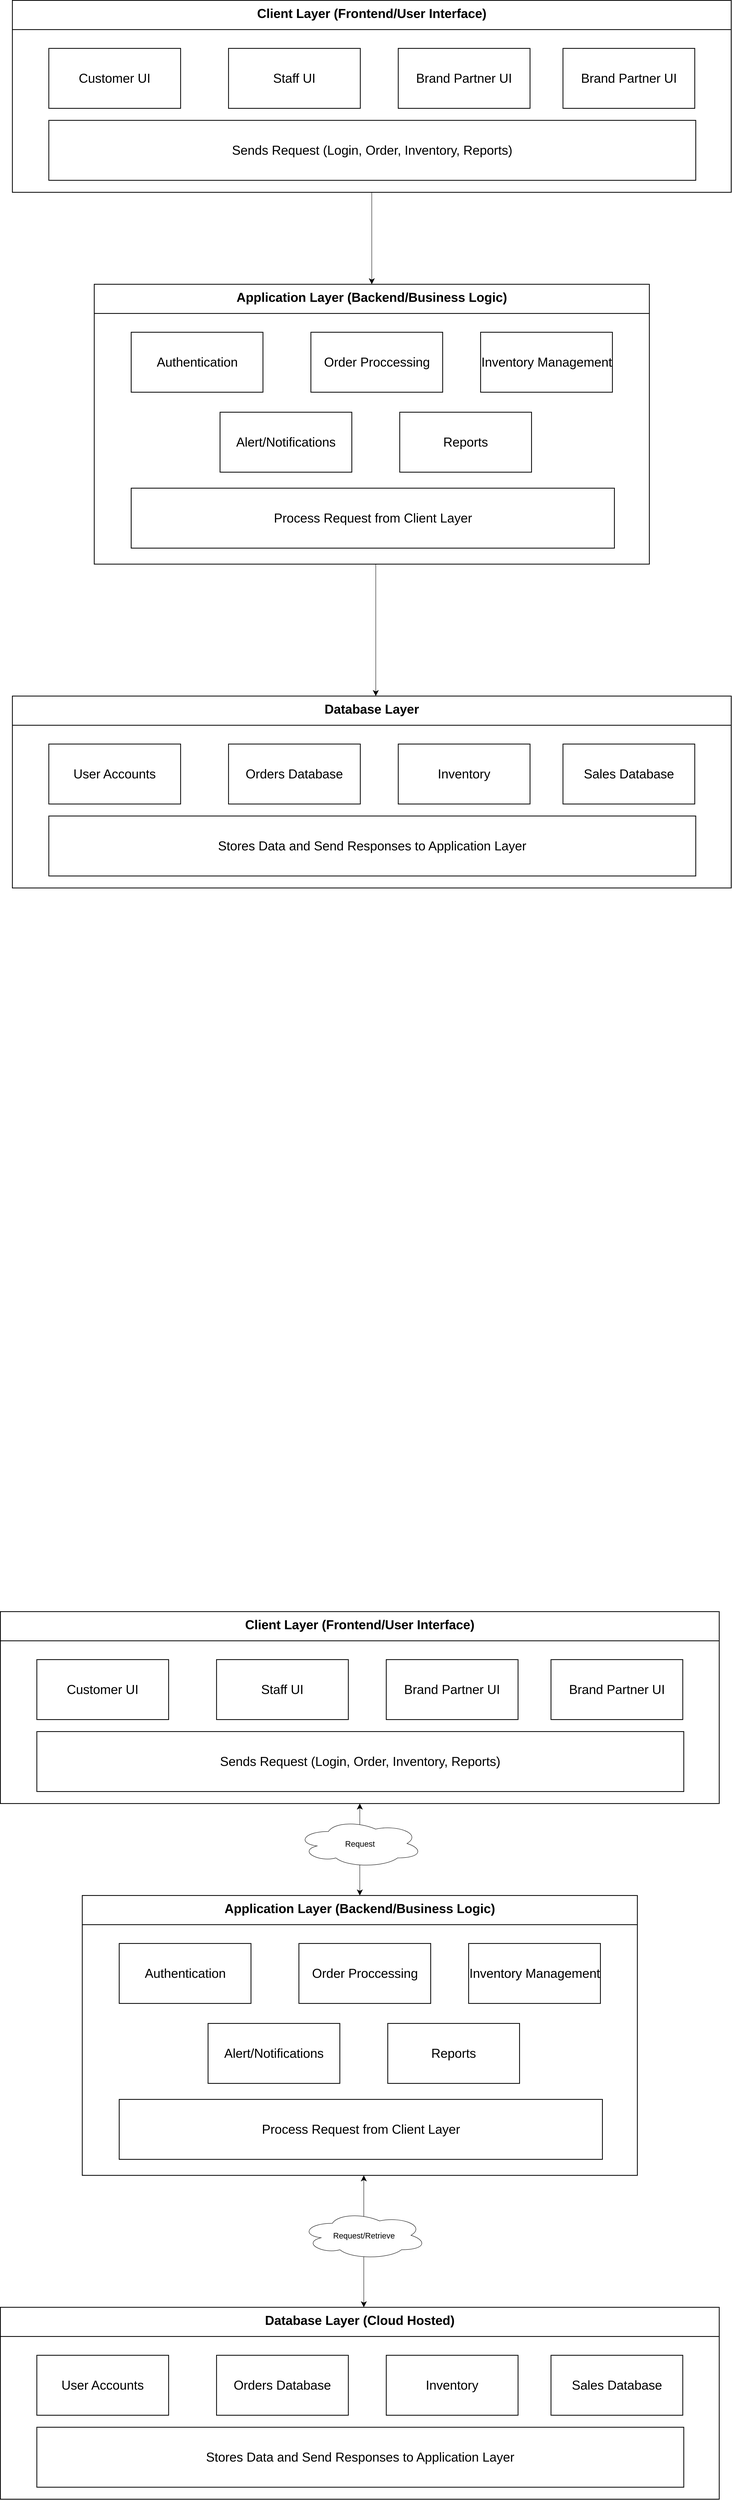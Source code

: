 <mxfile>
    <diagram id="8ObFd_kkKfOo9K47Kka7" name="Page-1">
        <mxGraphModel dx="11800" dy="4647" grid="1" gridSize="10" guides="1" tooltips="1" connect="1" arrows="1" fold="1" page="1" pageScale="1" pageWidth="3300" pageHeight="4681" background="none" math="0" shadow="0">
            <root>
                <mxCell id="0"/>
                <mxCell id="1" parent="0"/>
                <mxCell id="3" value="&lt;p style=&quot;line-height: 130%;&quot;&gt;&lt;font style=&quot;font-size: 32px;&quot;&gt;Client Layer (Frontend/User Interface)&lt;/font&gt;&lt;/p&gt;" style="swimlane;whiteSpace=wrap;html=1;strokeWidth=2;glass=0;rounded=0;resizeWidth=1;resizeHeight=1;shadow=0;startSize=73;" parent="1" vertex="1">
                    <mxGeometry x="530" y="660" width="1800" height="480" as="geometry"/>
                </mxCell>
                <mxCell id="5" value="Customer UI" style="rounded=0;whiteSpace=wrap;html=1;shadow=0;glass=0;sketch=0;strokeWidth=2;fontSize=32;startSize=73;" parent="3" vertex="1">
                    <mxGeometry x="91.25" y="120" width="330" height="150" as="geometry"/>
                </mxCell>
                <mxCell id="6" value="Staff UI" style="rounded=0;whiteSpace=wrap;html=1;shadow=0;glass=0;sketch=0;strokeWidth=2;fontSize=32;startSize=73;" parent="3" vertex="1">
                    <mxGeometry x="541.25" y="120" width="330" height="150" as="geometry"/>
                </mxCell>
                <mxCell id="7" value="Brand Partner UI" style="rounded=0;whiteSpace=wrap;html=1;shadow=0;glass=0;sketch=0;strokeWidth=2;fontSize=32;startSize=73;" parent="3" vertex="1">
                    <mxGeometry x="966.25" y="120" width="330" height="150" as="geometry"/>
                </mxCell>
                <mxCell id="8" value="Brand Partner UI" style="rounded=0;whiteSpace=wrap;html=1;shadow=0;glass=0;sketch=0;strokeWidth=2;fontSize=32;startSize=73;" parent="3" vertex="1">
                    <mxGeometry x="1378.75" y="120" width="330" height="150" as="geometry"/>
                </mxCell>
                <mxCell id="9" value="Sends Request (Login, Order, Inventory, Reports)" style="rounded=0;whiteSpace=wrap;html=1;shadow=0;glass=0;sketch=0;strokeWidth=2;fontSize=32;startSize=73;" parent="3" vertex="1">
                    <mxGeometry x="91.25" y="300" width="1620" height="150" as="geometry"/>
                </mxCell>
                <mxCell id="10" value="&lt;p style=&quot;line-height: 130%;&quot;&gt;&lt;span style=&quot;font-size: 32px;&quot;&gt;Application Layer (Backend/Business Logic)&lt;/span&gt;&lt;/p&gt;" style="swimlane;whiteSpace=wrap;html=1;strokeWidth=2;glass=0;rounded=0;resizeWidth=1;resizeHeight=1;shadow=0;startSize=73;" parent="1" vertex="1">
                    <mxGeometry x="735" y="1370" width="1390" height="700" as="geometry"/>
                </mxCell>
                <mxCell id="11" value="Authentication" style="rounded=0;whiteSpace=wrap;html=1;shadow=0;glass=0;sketch=0;strokeWidth=2;fontSize=32;startSize=73;" parent="10" vertex="1">
                    <mxGeometry x="92.5" y="120" width="330" height="150" as="geometry"/>
                </mxCell>
                <mxCell id="12" value="Order Proccessing" style="rounded=0;whiteSpace=wrap;html=1;shadow=0;glass=0;sketch=0;strokeWidth=2;fontSize=32;startSize=73;" parent="10" vertex="1">
                    <mxGeometry x="542.5" y="120" width="330" height="150" as="geometry"/>
                </mxCell>
                <mxCell id="13" value="Inventory Management" style="rounded=0;whiteSpace=wrap;html=1;shadow=0;glass=0;sketch=0;strokeWidth=2;fontSize=32;startSize=73;" parent="10" vertex="1">
                    <mxGeometry x="967.5" y="120" width="330" height="150" as="geometry"/>
                </mxCell>
                <mxCell id="14" value="Reports" style="rounded=0;whiteSpace=wrap;html=1;shadow=0;glass=0;sketch=0;strokeWidth=2;fontSize=32;startSize=73;" parent="10" vertex="1">
                    <mxGeometry x="765" y="320" width="330" height="150" as="geometry"/>
                </mxCell>
                <mxCell id="17" value="Alert/Notifications" style="rounded=0;whiteSpace=wrap;html=1;shadow=0;glass=0;sketch=0;strokeWidth=2;fontSize=32;startSize=73;" parent="10" vertex="1">
                    <mxGeometry x="315" y="320" width="330" height="150" as="geometry"/>
                </mxCell>
                <mxCell id="26" value="Process Request from Client Layer" style="rounded=0;whiteSpace=wrap;html=1;shadow=0;glass=0;sketch=0;strokeWidth=2;fontSize=32;startSize=73;" parent="10" vertex="1">
                    <mxGeometry x="92.5" y="510" width="1210" height="150" as="geometry"/>
                </mxCell>
                <mxCell id="16" value="" style="endArrow=classic;html=1;fontSize=32;startSize=73;entryX=0.5;entryY=0;entryDx=0;entryDy=0;exitX=0.5;exitY=1;exitDx=0;exitDy=0;endSize=12;" parent="1" source="3" target="10" edge="1">
                    <mxGeometry width="50" height="50" relative="1" as="geometry">
                        <mxPoint x="1140" y="1260" as="sourcePoint"/>
                        <mxPoint x="1190" y="1210" as="targetPoint"/>
                    </mxGeometry>
                </mxCell>
                <mxCell id="19" value="&lt;p style=&quot;line-height: 130%;&quot;&gt;&lt;font style=&quot;font-size: 32px;&quot;&gt;Database Layer&lt;/font&gt;&lt;/p&gt;" style="swimlane;whiteSpace=wrap;html=1;strokeWidth=2;glass=0;rounded=0;resizeWidth=1;resizeHeight=1;shadow=0;startSize=73;" parent="1" vertex="1">
                    <mxGeometry x="530" y="2400" width="1800" height="480" as="geometry"/>
                </mxCell>
                <mxCell id="20" value="User Accounts" style="rounded=0;whiteSpace=wrap;html=1;shadow=0;glass=0;sketch=0;strokeWidth=2;fontSize=32;startSize=73;" parent="19" vertex="1">
                    <mxGeometry x="91.25" y="120" width="330" height="150" as="geometry"/>
                </mxCell>
                <mxCell id="21" value="Orders Database" style="rounded=0;whiteSpace=wrap;html=1;shadow=0;glass=0;sketch=0;strokeWidth=2;fontSize=32;startSize=73;" parent="19" vertex="1">
                    <mxGeometry x="541.25" y="120" width="330" height="150" as="geometry"/>
                </mxCell>
                <mxCell id="22" value="Inventory" style="rounded=0;whiteSpace=wrap;html=1;shadow=0;glass=0;sketch=0;strokeWidth=2;fontSize=32;startSize=73;" parent="19" vertex="1">
                    <mxGeometry x="966.25" y="120" width="330" height="150" as="geometry"/>
                </mxCell>
                <mxCell id="23" value="Sales Database" style="rounded=0;whiteSpace=wrap;html=1;shadow=0;glass=0;sketch=0;strokeWidth=2;fontSize=32;startSize=73;" parent="19" vertex="1">
                    <mxGeometry x="1378.75" y="120" width="330" height="150" as="geometry"/>
                </mxCell>
                <mxCell id="24" value="Stores Data and Send Responses to Application Layer" style="rounded=0;whiteSpace=wrap;html=1;shadow=0;glass=0;sketch=0;strokeWidth=2;fontSize=32;startSize=73;" parent="19" vertex="1">
                    <mxGeometry x="91.25" y="300" width="1620" height="150" as="geometry"/>
                </mxCell>
                <mxCell id="25" value="" style="endArrow=classic;html=1;fontSize=32;startSize=73;entryX=0.5;entryY=0;entryDx=0;entryDy=0;endSize=12;" parent="1" edge="1">
                    <mxGeometry width="50" height="50" relative="1" as="geometry">
                        <mxPoint x="1440" y="2070" as="sourcePoint"/>
                        <mxPoint x="1440" y="2400" as="targetPoint"/>
                    </mxGeometry>
                </mxCell>
                <mxCell id="52" value="&lt;p style=&quot;line-height: 130%;&quot;&gt;&lt;font style=&quot;font-size: 32px;&quot;&gt;Client Layer (Frontend/User Interface)&lt;/font&gt;&lt;/p&gt;" style="swimlane;whiteSpace=wrap;html=1;strokeWidth=2;glass=0;rounded=0;resizeWidth=1;resizeHeight=1;shadow=0;startSize=73;" vertex="1" parent="1">
                    <mxGeometry x="500" y="4690" width="1800" height="480" as="geometry"/>
                </mxCell>
                <mxCell id="53" value="Customer UI" style="rounded=0;whiteSpace=wrap;html=1;shadow=0;glass=0;sketch=0;strokeWidth=2;fontSize=32;startSize=73;" vertex="1" parent="52">
                    <mxGeometry x="91.25" y="120" width="330" height="150" as="geometry"/>
                </mxCell>
                <mxCell id="54" value="Staff UI" style="rounded=0;whiteSpace=wrap;html=1;shadow=0;glass=0;sketch=0;strokeWidth=2;fontSize=32;startSize=73;" vertex="1" parent="52">
                    <mxGeometry x="541.25" y="120" width="330" height="150" as="geometry"/>
                </mxCell>
                <mxCell id="55" value="Brand Partner UI" style="rounded=0;whiteSpace=wrap;html=1;shadow=0;glass=0;sketch=0;strokeWidth=2;fontSize=32;startSize=73;" vertex="1" parent="52">
                    <mxGeometry x="966.25" y="120" width="330" height="150" as="geometry"/>
                </mxCell>
                <mxCell id="56" value="Brand Partner UI" style="rounded=0;whiteSpace=wrap;html=1;shadow=0;glass=0;sketch=0;strokeWidth=2;fontSize=32;startSize=73;" vertex="1" parent="52">
                    <mxGeometry x="1378.75" y="120" width="330" height="150" as="geometry"/>
                </mxCell>
                <mxCell id="57" value="Sends Request (Login, Order, Inventory, Reports)" style="rounded=0;whiteSpace=wrap;html=1;shadow=0;glass=0;sketch=0;strokeWidth=2;fontSize=32;startSize=73;" vertex="1" parent="52">
                    <mxGeometry x="91.25" y="300" width="1620" height="150" as="geometry"/>
                </mxCell>
                <mxCell id="58" value="&lt;p style=&quot;line-height: 130%;&quot;&gt;&lt;span style=&quot;font-size: 32px;&quot;&gt;Application Layer (Backend/Business Logic)&lt;/span&gt;&lt;/p&gt;" style="swimlane;whiteSpace=wrap;html=1;strokeWidth=2;glass=0;rounded=0;resizeWidth=1;resizeHeight=1;shadow=0;startSize=73;" vertex="1" parent="1">
                    <mxGeometry x="705" y="5400" width="1390" height="700" as="geometry"/>
                </mxCell>
                <mxCell id="59" value="Authentication" style="rounded=0;whiteSpace=wrap;html=1;shadow=0;glass=0;sketch=0;strokeWidth=2;fontSize=32;startSize=73;" vertex="1" parent="58">
                    <mxGeometry x="92.5" y="120" width="330" height="150" as="geometry"/>
                </mxCell>
                <mxCell id="60" value="Order Proccessing" style="rounded=0;whiteSpace=wrap;html=1;shadow=0;glass=0;sketch=0;strokeWidth=2;fontSize=32;startSize=73;" vertex="1" parent="58">
                    <mxGeometry x="542.5" y="120" width="330" height="150" as="geometry"/>
                </mxCell>
                <mxCell id="61" value="Inventory Management" style="rounded=0;whiteSpace=wrap;html=1;shadow=0;glass=0;sketch=0;strokeWidth=2;fontSize=32;startSize=73;" vertex="1" parent="58">
                    <mxGeometry x="967.5" y="120" width="330" height="150" as="geometry"/>
                </mxCell>
                <mxCell id="62" value="Reports" style="rounded=0;whiteSpace=wrap;html=1;shadow=0;glass=0;sketch=0;strokeWidth=2;fontSize=32;startSize=73;" vertex="1" parent="58">
                    <mxGeometry x="765" y="320" width="330" height="150" as="geometry"/>
                </mxCell>
                <mxCell id="63" value="Alert/Notifications" style="rounded=0;whiteSpace=wrap;html=1;shadow=0;glass=0;sketch=0;strokeWidth=2;fontSize=32;startSize=73;" vertex="1" parent="58">
                    <mxGeometry x="315" y="320" width="330" height="150" as="geometry"/>
                </mxCell>
                <mxCell id="64" value="Process Request from Client Layer" style="rounded=0;whiteSpace=wrap;html=1;shadow=0;glass=0;sketch=0;strokeWidth=2;fontSize=32;startSize=73;" vertex="1" parent="58">
                    <mxGeometry x="92.5" y="510" width="1210" height="150" as="geometry"/>
                </mxCell>
                <mxCell id="65" value="" style="endArrow=classic;html=1;fontSize=32;startSize=12;entryX=0.5;entryY=0;entryDx=0;entryDy=0;exitX=0.5;exitY=1;exitDx=0;exitDy=0;endSize=12;startArrow=classic;startFill=1;" edge="1" parent="1" source="52" target="58">
                    <mxGeometry width="50" height="50" relative="1" as="geometry">
                        <mxPoint x="1110" y="5290" as="sourcePoint"/>
                        <mxPoint x="1160" y="5240" as="targetPoint"/>
                    </mxGeometry>
                </mxCell>
                <mxCell id="66" value="&lt;p style=&quot;line-height: 130%;&quot;&gt;&lt;font style=&quot;font-size: 32px;&quot;&gt;Database Layer (Cloud Hosted)&lt;/font&gt;&lt;/p&gt;" style="swimlane;whiteSpace=wrap;html=1;strokeWidth=2;glass=0;rounded=0;resizeWidth=1;resizeHeight=1;shadow=0;startSize=73;" vertex="1" parent="1">
                    <mxGeometry x="500" y="6430" width="1800" height="480" as="geometry"/>
                </mxCell>
                <mxCell id="67" value="User Accounts" style="rounded=0;whiteSpace=wrap;html=1;shadow=0;glass=0;sketch=0;strokeWidth=2;fontSize=32;startSize=73;" vertex="1" parent="66">
                    <mxGeometry x="91.25" y="120" width="330" height="150" as="geometry"/>
                </mxCell>
                <mxCell id="68" value="Orders Database" style="rounded=0;whiteSpace=wrap;html=1;shadow=0;glass=0;sketch=0;strokeWidth=2;fontSize=32;startSize=73;" vertex="1" parent="66">
                    <mxGeometry x="541.25" y="120" width="330" height="150" as="geometry"/>
                </mxCell>
                <mxCell id="69" value="Inventory" style="rounded=0;whiteSpace=wrap;html=1;shadow=0;glass=0;sketch=0;strokeWidth=2;fontSize=32;startSize=73;" vertex="1" parent="66">
                    <mxGeometry x="966.25" y="120" width="330" height="150" as="geometry"/>
                </mxCell>
                <mxCell id="70" value="Sales Database" style="rounded=0;whiteSpace=wrap;html=1;shadow=0;glass=0;sketch=0;strokeWidth=2;fontSize=32;startSize=73;" vertex="1" parent="66">
                    <mxGeometry x="1378.75" y="120" width="330" height="150" as="geometry"/>
                </mxCell>
                <mxCell id="71" value="Stores Data and Send Responses to Application Layer" style="rounded=0;whiteSpace=wrap;html=1;shadow=0;glass=0;sketch=0;strokeWidth=2;fontSize=32;startSize=73;" vertex="1" parent="66">
                    <mxGeometry x="91.25" y="300" width="1620" height="150" as="geometry"/>
                </mxCell>
                <mxCell id="72" value="" style="endArrow=classic;html=1;fontSize=32;startSize=12;entryX=0.5;entryY=0;entryDx=0;entryDy=0;endSize=12;startArrow=classic;startFill=1;" edge="1" parent="1">
                    <mxGeometry width="50" height="50" relative="1" as="geometry">
                        <mxPoint x="1410" y="6100" as="sourcePoint"/>
                        <mxPoint x="1410" y="6430" as="targetPoint"/>
                    </mxGeometry>
                </mxCell>
                <mxCell id="73" value="&lt;font style=&quot;font-size: 20px;&quot;&gt;Request&lt;/font&gt;" style="ellipse;shape=cloud;whiteSpace=wrap;html=1;" vertex="1" parent="1">
                    <mxGeometry x="1242.5" y="5210" width="315" height="120" as="geometry"/>
                </mxCell>
                <mxCell id="74" value="&lt;font style=&quot;font-size: 20px;&quot;&gt;Request/Retrieve&lt;/font&gt;" style="ellipse;shape=cloud;whiteSpace=wrap;html=1;" vertex="1" parent="1">
                    <mxGeometry x="1252.5" y="6190" width="315" height="120" as="geometry"/>
                </mxCell>
            </root>
        </mxGraphModel>
    </diagram>
</mxfile>